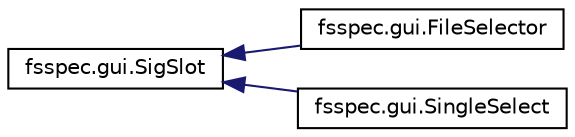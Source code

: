 digraph "Graphical Class Hierarchy"
{
 // LATEX_PDF_SIZE
  edge [fontname="Helvetica",fontsize="10",labelfontname="Helvetica",labelfontsize="10"];
  node [fontname="Helvetica",fontsize="10",shape=record];
  rankdir="LR";
  Node0 [label="fsspec.gui.SigSlot",height=0.2,width=0.4,color="black", fillcolor="white", style="filled",URL="$classfsspec_1_1gui_1_1SigSlot.html",tooltip=" "];
  Node0 -> Node1 [dir="back",color="midnightblue",fontsize="10",style="solid",fontname="Helvetica"];
  Node1 [label="fsspec.gui.FileSelector",height=0.2,width=0.4,color="black", fillcolor="white", style="filled",URL="$classfsspec_1_1gui_1_1FileSelector.html",tooltip=" "];
  Node0 -> Node2 [dir="back",color="midnightblue",fontsize="10",style="solid",fontname="Helvetica"];
  Node2 [label="fsspec.gui.SingleSelect",height=0.2,width=0.4,color="black", fillcolor="white", style="filled",URL="$classfsspec_1_1gui_1_1SingleSelect.html",tooltip=" "];
}
